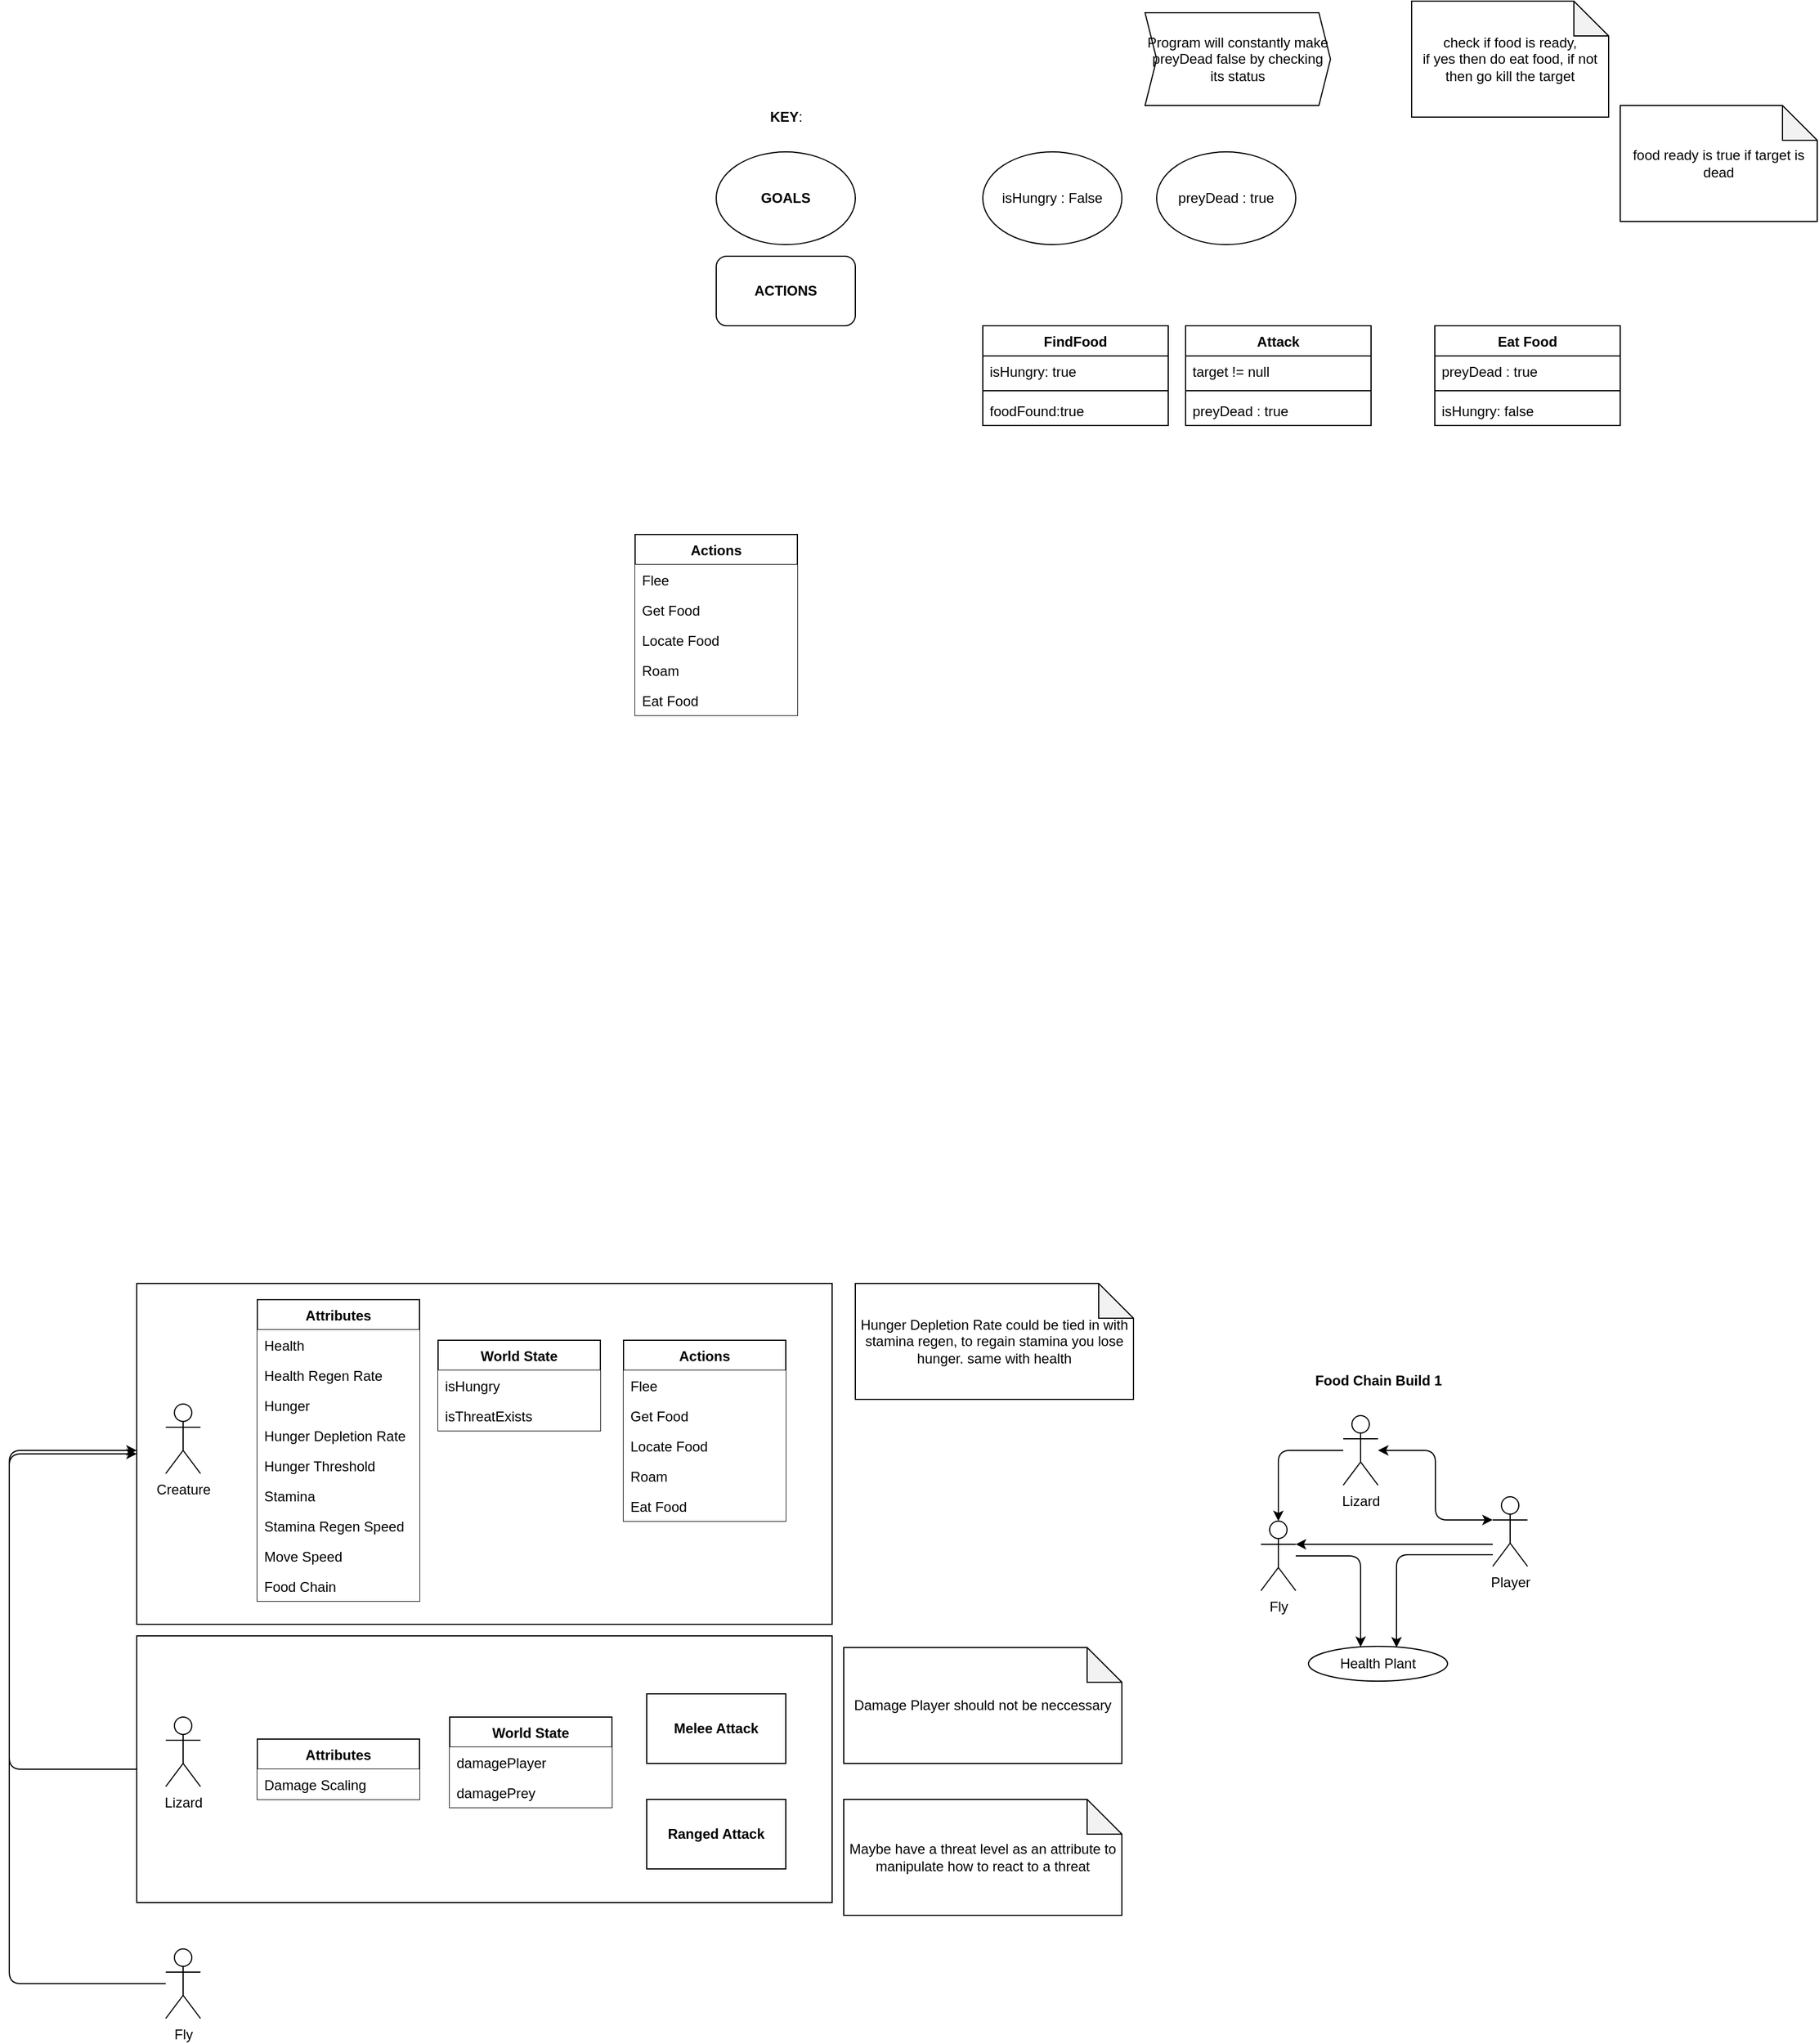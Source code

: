 <mxfile version="14.4.4" type="github">
  <diagram id="sP1BEkB5rZuLdxHkqu5_" name="Page-1">
    <mxGraphModel dx="1188" dy="1813" grid="1" gridSize="10" guides="1" tooltips="1" connect="1" arrows="1" fold="1" page="1" pageScale="1" pageWidth="827" pageHeight="1169" math="0" shadow="0">
      <root>
        <mxCell id="0" />
        <mxCell id="1" parent="0" />
        <mxCell id="eLbIoZme7NKjvp2zswM4-26" value="" style="rounded=0;whiteSpace=wrap;html=1;fillColor=#ffffff;" parent="1" vertex="1">
          <mxGeometry x="170" y="290" width="600" height="230" as="geometry" />
        </mxCell>
        <mxCell id="eLbIoZme7NKjvp2zswM4-25" value="" style="rounded=0;whiteSpace=wrap;html=1;fillColor=#ffffff;" parent="1" vertex="1">
          <mxGeometry x="170" y="-14" width="600" height="294" as="geometry" />
        </mxCell>
        <mxCell id="eLbIoZme7NKjvp2zswM4-2" value="&lt;div&gt;Creature&lt;/div&gt;" style="shape=umlActor;verticalLabelPosition=bottom;verticalAlign=top;html=1;outlineConnect=0;" parent="1" vertex="1">
          <mxGeometry x="195" y="90" width="30" height="60" as="geometry" />
        </mxCell>
        <mxCell id="eLbIoZme7NKjvp2zswM4-24" style="edgeStyle=orthogonalEdgeStyle;rounded=1;orthogonalLoop=1;jettySize=auto;html=1;exitX=0;exitY=0.5;exitDx=0;exitDy=0;" parent="1" source="eLbIoZme7NKjvp2zswM4-26" edge="1">
          <mxGeometry relative="1" as="geometry">
            <mxPoint x="170" y="130" as="targetPoint" />
            <Array as="points">
              <mxPoint x="60" y="405" />
              <mxPoint x="60" y="130" />
            </Array>
          </mxGeometry>
        </mxCell>
        <mxCell id="eLbIoZme7NKjvp2zswM4-10" value="&lt;div&gt;Lizard&lt;/div&gt;" style="shape=umlActor;verticalLabelPosition=bottom;verticalAlign=top;html=1;outlineConnect=0;" parent="1" vertex="1">
          <mxGeometry x="195" y="360" width="30" height="60" as="geometry" />
        </mxCell>
        <mxCell id="eLbIoZme7NKjvp2zswM4-11" value="&lt;b&gt;Melee Attack&lt;/b&gt;" style="whiteSpace=wrap;html=1;" parent="1" vertex="1">
          <mxGeometry x="610" y="340" width="120" height="60" as="geometry" />
        </mxCell>
        <mxCell id="eLbIoZme7NKjvp2zswM4-12" value="&lt;b&gt;Ranged Attack&lt;/b&gt;" style="whiteSpace=wrap;html=1;" parent="1" vertex="1">
          <mxGeometry x="610" y="431" width="120" height="60" as="geometry" />
        </mxCell>
        <mxCell id="eLbIoZme7NKjvp2zswM4-14" value="Attributes" style="swimlane;fontStyle=1;childLayout=stackLayout;horizontal=1;startSize=26;horizontalStack=0;resizeParent=1;resizeParentMax=0;resizeLast=0;collapsible=1;marginBottom=0;" parent="1" vertex="1">
          <mxGeometry x="274" width="140" height="260" as="geometry" />
        </mxCell>
        <mxCell id="eLbIoZme7NKjvp2zswM4-17" value="Health" style="text;strokeColor=none;align=left;verticalAlign=top;spacingLeft=4;spacingRight=4;overflow=hidden;rotatable=0;points=[[0,0.5],[1,0.5]];portConstraint=eastwest;fillColor=#ffffff;" parent="eLbIoZme7NKjvp2zswM4-14" vertex="1">
          <mxGeometry y="26" width="140" height="26" as="geometry" />
        </mxCell>
        <mxCell id="eLbIoZme7NKjvp2zswM4-18" value="Health Regen Rate" style="text;strokeColor=none;align=left;verticalAlign=top;spacingLeft=4;spacingRight=4;overflow=hidden;rotatable=0;points=[[0,0.5],[1,0.5]];portConstraint=eastwest;fillColor=#ffffff;" parent="eLbIoZme7NKjvp2zswM4-14" vertex="1">
          <mxGeometry y="52" width="140" height="26" as="geometry" />
        </mxCell>
        <mxCell id="eLbIoZme7NKjvp2zswM4-15" value="Hunger" style="text;strokeColor=none;align=left;verticalAlign=top;spacingLeft=4;spacingRight=4;overflow=hidden;rotatable=0;points=[[0,0.5],[1,0.5]];portConstraint=eastwest;fillColor=#ffffff;" parent="eLbIoZme7NKjvp2zswM4-14" vertex="1">
          <mxGeometry y="78" width="140" height="26" as="geometry" />
        </mxCell>
        <mxCell id="eLbIoZme7NKjvp2zswM4-64" value="Hunger Depletion Rate" style="text;strokeColor=none;align=left;verticalAlign=top;spacingLeft=4;spacingRight=4;overflow=hidden;rotatable=0;points=[[0,0.5],[1,0.5]];portConstraint=eastwest;fillColor=#ffffff;" parent="eLbIoZme7NKjvp2zswM4-14" vertex="1">
          <mxGeometry y="104" width="140" height="26" as="geometry" />
        </mxCell>
        <mxCell id="eLbIoZme7NKjvp2zswM4-16" value="Hunger Threshold" style="text;strokeColor=none;align=left;verticalAlign=top;spacingLeft=4;spacingRight=4;overflow=hidden;rotatable=0;points=[[0,0.5],[1,0.5]];portConstraint=eastwest;fillColor=#ffffff;" parent="eLbIoZme7NKjvp2zswM4-14" vertex="1">
          <mxGeometry y="130" width="140" height="26" as="geometry" />
        </mxCell>
        <mxCell id="eLbIoZme7NKjvp2zswM4-19" value="Stamina" style="text;strokeColor=none;align=left;verticalAlign=top;spacingLeft=4;spacingRight=4;overflow=hidden;rotatable=0;points=[[0,0.5],[1,0.5]];portConstraint=eastwest;fillColor=#ffffff;" parent="eLbIoZme7NKjvp2zswM4-14" vertex="1">
          <mxGeometry y="156" width="140" height="26" as="geometry" />
        </mxCell>
        <mxCell id="eLbIoZme7NKjvp2zswM4-60" value="Stamina Regen Speed" style="text;strokeColor=none;align=left;verticalAlign=top;spacingLeft=4;spacingRight=4;overflow=hidden;rotatable=0;points=[[0,0.5],[1,0.5]];portConstraint=eastwest;fillColor=#ffffff;" parent="eLbIoZme7NKjvp2zswM4-14" vertex="1">
          <mxGeometry y="182" width="140" height="26" as="geometry" />
        </mxCell>
        <mxCell id="eLbIoZme7NKjvp2zswM4-63" value="Move Speed" style="text;strokeColor=none;align=left;verticalAlign=top;spacingLeft=4;spacingRight=4;overflow=hidden;rotatable=0;points=[[0,0.5],[1,0.5]];portConstraint=eastwest;fillColor=#ffffff;" parent="eLbIoZme7NKjvp2zswM4-14" vertex="1">
          <mxGeometry y="208" width="140" height="26" as="geometry" />
        </mxCell>
        <mxCell id="eLbIoZme7NKjvp2zswM4-20" value="Food Chain" style="text;strokeColor=none;align=left;verticalAlign=top;spacingLeft=4;spacingRight=4;overflow=hidden;rotatable=0;points=[[0,0.5],[1,0.5]];portConstraint=eastwest;fillColor=#ffffff;" parent="eLbIoZme7NKjvp2zswM4-14" vertex="1">
          <mxGeometry y="234" width="140" height="26" as="geometry" />
        </mxCell>
        <mxCell id="eLbIoZme7NKjvp2zswM4-28" value="Attributes" style="swimlane;fontStyle=1;childLayout=stackLayout;horizontal=1;startSize=26;horizontalStack=0;resizeParent=1;resizeParentMax=0;resizeLast=0;collapsible=1;marginBottom=0;" parent="1" vertex="1">
          <mxGeometry x="274" y="379" width="140" height="52" as="geometry" />
        </mxCell>
        <mxCell id="eLbIoZme7NKjvp2zswM4-33" value="Damage Scaling" style="text;strokeColor=none;align=left;verticalAlign=top;spacingLeft=4;spacingRight=4;overflow=hidden;rotatable=0;points=[[0,0.5],[1,0.5]];portConstraint=eastwest;fillColor=#ffffff;" parent="eLbIoZme7NKjvp2zswM4-28" vertex="1">
          <mxGeometry y="26" width="140" height="26" as="geometry" />
        </mxCell>
        <mxCell id="eLbIoZme7NKjvp2zswM4-44" value="&lt;div&gt;Food Chain Build 1&lt;/div&gt;" style="text;html=1;strokeColor=none;fillColor=none;align=center;verticalAlign=middle;whiteSpace=wrap;rounded=0;fontStyle=1" parent="1" vertex="1">
          <mxGeometry x="1176.5" y="60" width="129" height="20" as="geometry" />
        </mxCell>
        <mxCell id="eLbIoZme7NKjvp2zswM4-50" style="edgeStyle=orthogonalEdgeStyle;rounded=1;orthogonalLoop=1;jettySize=auto;html=1;strokeColor=#000000;" parent="1" source="eLbIoZme7NKjvp2zswM4-45" target="eLbIoZme7NKjvp2zswM4-46" edge="1">
          <mxGeometry relative="1" as="geometry" />
        </mxCell>
        <mxCell id="eLbIoZme7NKjvp2zswM4-51" style="edgeStyle=orthogonalEdgeStyle;rounded=1;orthogonalLoop=1;jettySize=auto;html=1;entryX=0;entryY=0.333;entryDx=0;entryDy=0;entryPerimeter=0;strokeColor=#000000;startArrow=classic;startFill=1;" parent="1" source="eLbIoZme7NKjvp2zswM4-45" target="eLbIoZme7NKjvp2zswM4-49" edge="1">
          <mxGeometry relative="1" as="geometry" />
        </mxCell>
        <mxCell id="eLbIoZme7NKjvp2zswM4-45" value="&lt;div&gt;Lizard&lt;/div&gt;" style="shape=umlActor;verticalLabelPosition=bottom;verticalAlign=top;html=1;outlineConnect=0;" parent="1" vertex="1">
          <mxGeometry x="1211" y="100" width="30" height="60" as="geometry" />
        </mxCell>
        <mxCell id="eLbIoZme7NKjvp2zswM4-55" style="edgeStyle=orthogonalEdgeStyle;rounded=1;orthogonalLoop=1;jettySize=auto;html=1;startArrow=none;startFill=0;strokeColor=#000000;" parent="1" source="eLbIoZme7NKjvp2zswM4-46" target="eLbIoZme7NKjvp2zswM4-58" edge="1">
          <mxGeometry relative="1" as="geometry">
            <mxPoint x="1226" y="280" as="targetPoint" />
            <Array as="points">
              <mxPoint x="1226" y="221" />
            </Array>
          </mxGeometry>
        </mxCell>
        <mxCell id="eLbIoZme7NKjvp2zswM4-46" value="&lt;div&gt;Fly&lt;/div&gt;" style="shape=umlActor;verticalLabelPosition=bottom;verticalAlign=top;html=1;outlineConnect=0;" parent="1" vertex="1">
          <mxGeometry x="1140" y="191" width="30" height="60" as="geometry" />
        </mxCell>
        <mxCell id="eLbIoZme7NKjvp2zswM4-57" style="edgeStyle=orthogonalEdgeStyle;rounded=1;orthogonalLoop=1;jettySize=auto;html=1;entryX=0.633;entryY=0.033;entryDx=0;entryDy=0;entryPerimeter=0;startArrow=none;startFill=0;strokeColor=#000000;" parent="1" source="eLbIoZme7NKjvp2zswM4-49" target="eLbIoZme7NKjvp2zswM4-58" edge="1">
          <mxGeometry relative="1" as="geometry">
            <mxPoint x="1256" y="280" as="targetPoint" />
            <Array as="points">
              <mxPoint x="1257" y="220" />
            </Array>
          </mxGeometry>
        </mxCell>
        <mxCell id="eLbIoZme7NKjvp2zswM4-59" style="edgeStyle=orthogonalEdgeStyle;rounded=1;orthogonalLoop=1;jettySize=auto;html=1;entryX=1;entryY=0.333;entryDx=0;entryDy=0;entryPerimeter=0;startArrow=none;startFill=0;strokeColor=#000000;" parent="1" source="eLbIoZme7NKjvp2zswM4-49" target="eLbIoZme7NKjvp2zswM4-46" edge="1">
          <mxGeometry relative="1" as="geometry">
            <Array as="points">
              <mxPoint x="1290" y="211" />
              <mxPoint x="1290" y="211" />
            </Array>
          </mxGeometry>
        </mxCell>
        <mxCell id="eLbIoZme7NKjvp2zswM4-49" value="&lt;div&gt;Player&lt;/div&gt;" style="shape=umlActor;verticalLabelPosition=bottom;verticalAlign=top;html=1;outlineConnect=0;" parent="1" vertex="1">
          <mxGeometry x="1340" y="170" width="30" height="60" as="geometry" />
        </mxCell>
        <mxCell id="eLbIoZme7NKjvp2zswM4-58" value="Health Plant" style="ellipse;whiteSpace=wrap;html=1;fillColor=#ffffff;" parent="1" vertex="1">
          <mxGeometry x="1181" y="299" width="120" height="30" as="geometry" />
        </mxCell>
        <mxCell id="eLbIoZme7NKjvp2zswM4-65" value="Hunger Depletion Rate could be tied in with stamina regen, to regain stamina you lose hunger. same with health" style="shape=note;whiteSpace=wrap;html=1;backgroundOutline=1;darkOpacity=0.05;fillColor=#ffffff;" parent="1" vertex="1">
          <mxGeometry x="790" y="-14" width="240" height="100" as="geometry" />
        </mxCell>
        <mxCell id="eLbIoZme7NKjvp2zswM4-67" style="edgeStyle=orthogonalEdgeStyle;rounded=1;orthogonalLoop=1;jettySize=auto;html=1;startArrow=none;startFill=0;strokeColor=#000000;entryX=0;entryY=0.5;entryDx=0;entryDy=0;" parent="1" source="eLbIoZme7NKjvp2zswM4-66" target="eLbIoZme7NKjvp2zswM4-25" edge="1">
          <mxGeometry relative="1" as="geometry">
            <mxPoint x="120" y="40" as="targetPoint" />
            <Array as="points">
              <mxPoint x="60" y="590" />
              <mxPoint x="60" y="133" />
            </Array>
          </mxGeometry>
        </mxCell>
        <mxCell id="eLbIoZme7NKjvp2zswM4-66" value="Fly" style="shape=umlActor;verticalLabelPosition=bottom;verticalAlign=top;html=1;outlineConnect=0;" parent="1" vertex="1">
          <mxGeometry x="195" y="560" width="30" height="60" as="geometry" />
        </mxCell>
        <mxCell id="eLbIoZme7NKjvp2zswM4-69" value="Actions" style="swimlane;fontStyle=1;childLayout=stackLayout;horizontal=1;startSize=26;horizontalStack=0;resizeParent=1;resizeParentMax=0;resizeLast=0;collapsible=1;marginBottom=0;" parent="1" vertex="1">
          <mxGeometry x="590" y="35" width="140" height="156" as="geometry" />
        </mxCell>
        <mxCell id="eLbIoZme7NKjvp2zswM4-70" value="Flee" style="text;strokeColor=none;align=left;verticalAlign=top;spacingLeft=4;spacingRight=4;overflow=hidden;rotatable=0;points=[[0,0.5],[1,0.5]];portConstraint=eastwest;fillColor=#ffffff;" parent="eLbIoZme7NKjvp2zswM4-69" vertex="1">
          <mxGeometry y="26" width="140" height="26" as="geometry" />
        </mxCell>
        <mxCell id="eLbIoZme7NKjvp2zswM4-71" value="Get Food" style="text;strokeColor=none;align=left;verticalAlign=top;spacingLeft=4;spacingRight=4;overflow=hidden;rotatable=0;points=[[0,0.5],[1,0.5]];portConstraint=eastwest;fillColor=#ffffff;" parent="eLbIoZme7NKjvp2zswM4-69" vertex="1">
          <mxGeometry y="52" width="140" height="26" as="geometry" />
        </mxCell>
        <mxCell id="eLbIoZme7NKjvp2zswM4-72" value="Locate Food" style="text;strokeColor=none;align=left;verticalAlign=top;spacingLeft=4;spacingRight=4;overflow=hidden;rotatable=0;points=[[0,0.5],[1,0.5]];portConstraint=eastwest;fillColor=#ffffff;" parent="eLbIoZme7NKjvp2zswM4-69" vertex="1">
          <mxGeometry y="78" width="140" height="26" as="geometry" />
        </mxCell>
        <mxCell id="eLbIoZme7NKjvp2zswM4-73" value="Roam" style="text;strokeColor=none;align=left;verticalAlign=top;spacingLeft=4;spacingRight=4;overflow=hidden;rotatable=0;points=[[0,0.5],[1,0.5]];portConstraint=eastwest;fillColor=#ffffff;" parent="eLbIoZme7NKjvp2zswM4-69" vertex="1">
          <mxGeometry y="104" width="140" height="26" as="geometry" />
        </mxCell>
        <mxCell id="eLbIoZme7NKjvp2zswM4-74" value="Eat Food" style="text;strokeColor=none;align=left;verticalAlign=top;spacingLeft=4;spacingRight=4;overflow=hidden;rotatable=0;points=[[0,0.5],[1,0.5]];portConstraint=eastwest;fillColor=#ffffff;" parent="eLbIoZme7NKjvp2zswM4-69" vertex="1">
          <mxGeometry y="130" width="140" height="26" as="geometry" />
        </mxCell>
        <mxCell id="eLbIoZme7NKjvp2zswM4-79" value="World State" style="swimlane;fontStyle=1;childLayout=stackLayout;horizontal=1;startSize=26;horizontalStack=0;resizeParent=1;resizeParentMax=0;resizeLast=0;collapsible=1;marginBottom=0;" parent="1" vertex="1">
          <mxGeometry x="430" y="35" width="140" height="78" as="geometry" />
        </mxCell>
        <mxCell id="eLbIoZme7NKjvp2zswM4-80" value="isHungry" style="text;strokeColor=none;align=left;verticalAlign=top;spacingLeft=4;spacingRight=4;overflow=hidden;rotatable=0;points=[[0,0.5],[1,0.5]];portConstraint=eastwest;fillColor=#ffffff;" parent="eLbIoZme7NKjvp2zswM4-79" vertex="1">
          <mxGeometry y="26" width="140" height="26" as="geometry" />
        </mxCell>
        <mxCell id="eLbIoZme7NKjvp2zswM4-88" value="isThreatExists" style="text;strokeColor=none;align=left;verticalAlign=top;spacingLeft=4;spacingRight=4;overflow=hidden;rotatable=0;points=[[0,0.5],[1,0.5]];portConstraint=eastwest;fillColor=#ffffff;" parent="eLbIoZme7NKjvp2zswM4-79" vertex="1">
          <mxGeometry y="52" width="140" height="26" as="geometry" />
        </mxCell>
        <mxCell id="eLbIoZme7NKjvp2zswM4-85" value="World State" style="swimlane;fontStyle=1;childLayout=stackLayout;horizontal=1;startSize=26;horizontalStack=0;resizeParent=1;resizeParentMax=0;resizeLast=0;collapsible=1;marginBottom=0;" parent="1" vertex="1">
          <mxGeometry x="440" y="360" width="140" height="78" as="geometry" />
        </mxCell>
        <mxCell id="eLbIoZme7NKjvp2zswM4-86" value="damagePlayer" style="text;strokeColor=none;align=left;verticalAlign=top;spacingLeft=4;spacingRight=4;overflow=hidden;rotatable=0;points=[[0,0.5],[1,0.5]];portConstraint=eastwest;fillColor=#ffffff;" parent="eLbIoZme7NKjvp2zswM4-85" vertex="1">
          <mxGeometry y="26" width="140" height="26" as="geometry" />
        </mxCell>
        <mxCell id="eLbIoZme7NKjvp2zswM4-90" value="damagePrey" style="text;strokeColor=none;align=left;verticalAlign=top;spacingLeft=4;spacingRight=4;overflow=hidden;rotatable=0;points=[[0,0.5],[1,0.5]];portConstraint=eastwest;fillColor=#ffffff;" parent="eLbIoZme7NKjvp2zswM4-85" vertex="1">
          <mxGeometry y="52" width="140" height="26" as="geometry" />
        </mxCell>
        <mxCell id="eLbIoZme7NKjvp2zswM4-91" value="Damage Player should not be neccessary" style="shape=note;whiteSpace=wrap;html=1;backgroundOutline=1;darkOpacity=0.05;fillColor=#ffffff;" parent="1" vertex="1">
          <mxGeometry x="780" y="300" width="240" height="100" as="geometry" />
        </mxCell>
        <mxCell id="eLbIoZme7NKjvp2zswM4-92" value="Maybe have a threat level as an attribute to manipulate how to react to a threat" style="shape=note;whiteSpace=wrap;html=1;backgroundOutline=1;darkOpacity=0.05;fillColor=#ffffff;" parent="1" vertex="1">
          <mxGeometry x="780" y="431" width="240" height="100" as="geometry" />
        </mxCell>
        <mxCell id="GrFTg4ESrFVmJhSyd5H9-1" value="Actions" style="swimlane;fontStyle=1;childLayout=stackLayout;horizontal=1;startSize=26;horizontalStack=0;resizeParent=1;resizeParentMax=0;resizeLast=0;collapsible=1;marginBottom=0;" vertex="1" parent="1">
          <mxGeometry x="600" y="-660" width="140" height="156" as="geometry" />
        </mxCell>
        <mxCell id="GrFTg4ESrFVmJhSyd5H9-2" value="Flee" style="text;strokeColor=none;align=left;verticalAlign=top;spacingLeft=4;spacingRight=4;overflow=hidden;rotatable=0;points=[[0,0.5],[1,0.5]];portConstraint=eastwest;fillColor=#ffffff;" vertex="1" parent="GrFTg4ESrFVmJhSyd5H9-1">
          <mxGeometry y="26" width="140" height="26" as="geometry" />
        </mxCell>
        <mxCell id="GrFTg4ESrFVmJhSyd5H9-3" value="Get Food" style="text;strokeColor=none;align=left;verticalAlign=top;spacingLeft=4;spacingRight=4;overflow=hidden;rotatable=0;points=[[0,0.5],[1,0.5]];portConstraint=eastwest;fillColor=#ffffff;" vertex="1" parent="GrFTg4ESrFVmJhSyd5H9-1">
          <mxGeometry y="52" width="140" height="26" as="geometry" />
        </mxCell>
        <mxCell id="GrFTg4ESrFVmJhSyd5H9-4" value="Locate Food" style="text;strokeColor=none;align=left;verticalAlign=top;spacingLeft=4;spacingRight=4;overflow=hidden;rotatable=0;points=[[0,0.5],[1,0.5]];portConstraint=eastwest;fillColor=#ffffff;" vertex="1" parent="GrFTg4ESrFVmJhSyd5H9-1">
          <mxGeometry y="78" width="140" height="26" as="geometry" />
        </mxCell>
        <mxCell id="GrFTg4ESrFVmJhSyd5H9-5" value="Roam" style="text;strokeColor=none;align=left;verticalAlign=top;spacingLeft=4;spacingRight=4;overflow=hidden;rotatable=0;points=[[0,0.5],[1,0.5]];portConstraint=eastwest;fillColor=#ffffff;" vertex="1" parent="GrFTg4ESrFVmJhSyd5H9-1">
          <mxGeometry y="104" width="140" height="26" as="geometry" />
        </mxCell>
        <mxCell id="GrFTg4ESrFVmJhSyd5H9-6" value="Eat Food" style="text;strokeColor=none;align=left;verticalAlign=top;spacingLeft=4;spacingRight=4;overflow=hidden;rotatable=0;points=[[0,0.5],[1,0.5]];portConstraint=eastwest;fillColor=#ffffff;" vertex="1" parent="GrFTg4ESrFVmJhSyd5H9-1">
          <mxGeometry y="130" width="140" height="26" as="geometry" />
        </mxCell>
        <mxCell id="GrFTg4ESrFVmJhSyd5H9-21" value="isHungry : False" style="ellipse;whiteSpace=wrap;html=1;strokeColor=#000000;" vertex="1" parent="1">
          <mxGeometry x="900" y="-990" width="120" height="80" as="geometry" />
        </mxCell>
        <mxCell id="GrFTg4ESrFVmJhSyd5H9-22" value="preyDead : true" style="ellipse;whiteSpace=wrap;html=1;strokeColor=#000000;" vertex="1" parent="1">
          <mxGeometry x="1050" y="-990" width="120" height="80" as="geometry" />
        </mxCell>
        <mxCell id="GrFTg4ESrFVmJhSyd5H9-25" value="GOALS" style="ellipse;whiteSpace=wrap;html=1;strokeColor=#000000;fontStyle=1" vertex="1" parent="1">
          <mxGeometry x="670" y="-990" width="120" height="80" as="geometry" />
        </mxCell>
        <mxCell id="GrFTg4ESrFVmJhSyd5H9-26" value="ACTIONS" style="rounded=1;whiteSpace=wrap;html=1;strokeColor=#000000;fontStyle=1" vertex="1" parent="1">
          <mxGeometry x="670" y="-900" width="120" height="60" as="geometry" />
        </mxCell>
        <mxCell id="GrFTg4ESrFVmJhSyd5H9-27" value="&lt;b&gt;KEY&lt;/b&gt;:" style="text;html=1;align=center;verticalAlign=middle;resizable=0;points=[];autosize=1;" vertex="1" parent="1">
          <mxGeometry x="710" y="-1030" width="40" height="20" as="geometry" />
        </mxCell>
        <mxCell id="GrFTg4ESrFVmJhSyd5H9-34" value="Eat Food" style="swimlane;fontStyle=1;align=center;verticalAlign=top;childLayout=stackLayout;horizontal=1;startSize=26;horizontalStack=0;resizeParent=1;resizeParentMax=0;resizeLast=0;collapsible=1;marginBottom=0;strokeColor=#000000;swimlaneFillColor=#ffffff;" vertex="1" parent="1">
          <mxGeometry x="1290" y="-840" width="160" height="86" as="geometry" />
        </mxCell>
        <mxCell id="GrFTg4ESrFVmJhSyd5H9-38" value="preyDead : true" style="text;strokeColor=none;align=left;verticalAlign=top;spacingLeft=4;spacingRight=4;overflow=hidden;rotatable=0;points=[[0,0.5],[1,0.5]];portConstraint=eastwest;" vertex="1" parent="GrFTg4ESrFVmJhSyd5H9-34">
          <mxGeometry y="26" width="160" height="26" as="geometry" />
        </mxCell>
        <mxCell id="GrFTg4ESrFVmJhSyd5H9-36" value="" style="line;strokeWidth=1;align=left;verticalAlign=middle;spacingTop=-1;spacingLeft=3;spacingRight=3;rotatable=0;labelPosition=right;points=[];portConstraint=eastwest;fillColor=none;" vertex="1" parent="GrFTg4ESrFVmJhSyd5H9-34">
          <mxGeometry y="52" width="160" height="8" as="geometry" />
        </mxCell>
        <mxCell id="GrFTg4ESrFVmJhSyd5H9-37" value="isHungry: false" style="text;strokeColor=none;align=left;verticalAlign=top;spacingLeft=4;spacingRight=4;overflow=hidden;rotatable=0;points=[[0,0.5],[1,0.5]];portConstraint=eastwest;" vertex="1" parent="GrFTg4ESrFVmJhSyd5H9-34">
          <mxGeometry y="60" width="160" height="26" as="geometry" />
        </mxCell>
        <mxCell id="GrFTg4ESrFVmJhSyd5H9-39" value="Attack" style="swimlane;fontStyle=1;align=center;verticalAlign=top;childLayout=stackLayout;horizontal=1;startSize=26;horizontalStack=0;resizeParent=1;resizeParentMax=0;resizeLast=0;collapsible=1;marginBottom=0;strokeColor=#000000;swimlaneFillColor=#ffffff;" vertex="1" parent="1">
          <mxGeometry x="1075" y="-840" width="160" height="86" as="geometry" />
        </mxCell>
        <mxCell id="GrFTg4ESrFVmJhSyd5H9-40" value="target != null" style="text;strokeColor=none;align=left;verticalAlign=top;spacingLeft=4;spacingRight=4;overflow=hidden;rotatable=0;points=[[0,0.5],[1,0.5]];portConstraint=eastwest;" vertex="1" parent="GrFTg4ESrFVmJhSyd5H9-39">
          <mxGeometry y="26" width="160" height="26" as="geometry" />
        </mxCell>
        <mxCell id="GrFTg4ESrFVmJhSyd5H9-42" value="" style="line;strokeWidth=1;align=left;verticalAlign=middle;spacingTop=-1;spacingLeft=3;spacingRight=3;rotatable=0;labelPosition=right;points=[];portConstraint=eastwest;fillColor=none;" vertex="1" parent="GrFTg4ESrFVmJhSyd5H9-39">
          <mxGeometry y="52" width="160" height="8" as="geometry" />
        </mxCell>
        <mxCell id="GrFTg4ESrFVmJhSyd5H9-43" value="preyDead : true" style="text;strokeColor=none;align=left;verticalAlign=top;spacingLeft=4;spacingRight=4;overflow=hidden;rotatable=0;points=[[0,0.5],[1,0.5]];portConstraint=eastwest;" vertex="1" parent="GrFTg4ESrFVmJhSyd5H9-39">
          <mxGeometry y="60" width="160" height="26" as="geometry" />
        </mxCell>
        <mxCell id="GrFTg4ESrFVmJhSyd5H9-45" value="FindFood" style="swimlane;fontStyle=1;align=center;verticalAlign=top;childLayout=stackLayout;horizontal=1;startSize=26;horizontalStack=0;resizeParent=1;resizeParentMax=0;resizeLast=0;collapsible=1;marginBottom=0;strokeColor=#000000;swimlaneFillColor=#ffffff;" vertex="1" parent="1">
          <mxGeometry x="900" y="-840" width="160" height="86" as="geometry" />
        </mxCell>
        <mxCell id="GrFTg4ESrFVmJhSyd5H9-46" value="isHungry: true" style="text;strokeColor=none;align=left;verticalAlign=top;spacingLeft=4;spacingRight=4;overflow=hidden;rotatable=0;points=[[0,0.5],[1,0.5]];portConstraint=eastwest;" vertex="1" parent="GrFTg4ESrFVmJhSyd5H9-45">
          <mxGeometry y="26" width="160" height="26" as="geometry" />
        </mxCell>
        <mxCell id="GrFTg4ESrFVmJhSyd5H9-48" value="" style="line;strokeWidth=1;align=left;verticalAlign=middle;spacingTop=-1;spacingLeft=3;spacingRight=3;rotatable=0;labelPosition=right;points=[];portConstraint=eastwest;fillColor=none;" vertex="1" parent="GrFTg4ESrFVmJhSyd5H9-45">
          <mxGeometry y="52" width="160" height="8" as="geometry" />
        </mxCell>
        <mxCell id="GrFTg4ESrFVmJhSyd5H9-49" value="foodFound:true" style="text;strokeColor=none;align=left;verticalAlign=top;spacingLeft=4;spacingRight=4;overflow=hidden;rotatable=0;points=[[0,0.5],[1,0.5]];portConstraint=eastwest;" vertex="1" parent="GrFTg4ESrFVmJhSyd5H9-45">
          <mxGeometry y="60" width="160" height="26" as="geometry" />
        </mxCell>
        <mxCell id="GrFTg4ESrFVmJhSyd5H9-57" value="&lt;div&gt;check if food is ready,&lt;/div&gt;&lt;div&gt;if yes then do eat food, if not then go kill the target&lt;br&gt;&lt;/div&gt;" style="shape=note;whiteSpace=wrap;html=1;backgroundOutline=1;darkOpacity=0.05;strokeColor=#000000;fillColor=#ffffff;" vertex="1" parent="1">
          <mxGeometry x="1270" y="-1120" width="170" height="100" as="geometry" />
        </mxCell>
        <mxCell id="GrFTg4ESrFVmJhSyd5H9-59" value="food ready is true if target is dead" style="shape=note;whiteSpace=wrap;html=1;backgroundOutline=1;darkOpacity=0.05;strokeColor=#000000;fillColor=#ffffff;" vertex="1" parent="1">
          <mxGeometry x="1450" y="-1030" width="170" height="100" as="geometry" />
        </mxCell>
        <mxCell id="GrFTg4ESrFVmJhSyd5H9-61" value="Program will constantly make preyDead false by checking its status " style="shape=step;perimeter=stepPerimeter;whiteSpace=wrap;html=1;fixedSize=1;strokeColor=#000000;fillColor=#ffffff;size=10;rounded=0;shadow=0;sketch=0;" vertex="1" parent="1">
          <mxGeometry x="1040" y="-1110" width="160" height="80" as="geometry" />
        </mxCell>
      </root>
    </mxGraphModel>
  </diagram>
</mxfile>
